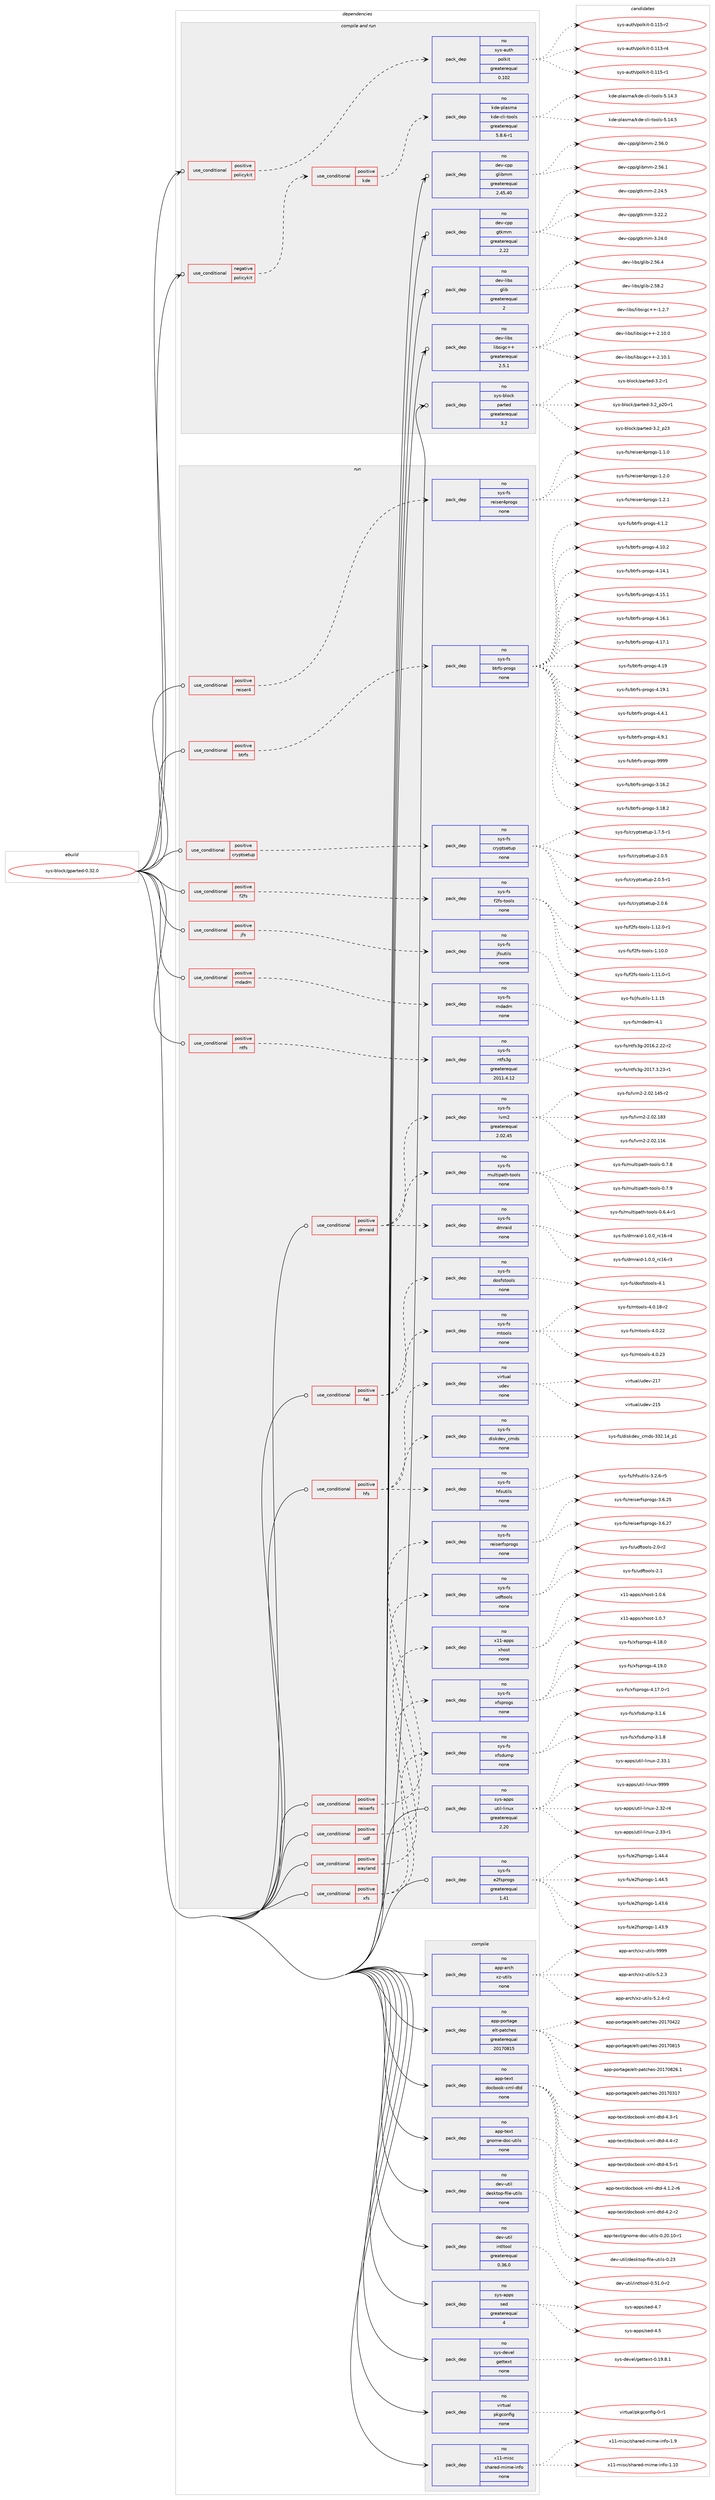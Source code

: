digraph prolog {

# *************
# Graph options
# *************

newrank=true;
concentrate=true;
compound=true;
graph [rankdir=LR,fontname=Helvetica,fontsize=10,ranksep=1.5];#, ranksep=2.5, nodesep=0.2];
edge  [arrowhead=vee];
node  [fontname=Helvetica,fontsize=10];

# **********
# The ebuild
# **********

subgraph cluster_leftcol {
color=gray;
rank=same;
label=<<i>ebuild</i>>;
id [label="sys-block/gparted-0.32.0", color=red, width=4, href="../sys-block/gparted-0.32.0.svg"];
}

# ****************
# The dependencies
# ****************

subgraph cluster_midcol {
color=gray;
label=<<i>dependencies</i>>;
subgraph cluster_compile {
fillcolor="#eeeeee";
style=filled;
label=<<i>compile</i>>;
subgraph pack6266 {
dependency7815 [label=<<TABLE BORDER="0" CELLBORDER="1" CELLSPACING="0" CELLPADDING="4" WIDTH="220"><TR><TD ROWSPAN="6" CELLPADDING="30">pack_dep</TD></TR><TR><TD WIDTH="110">no</TD></TR><TR><TD>app-arch</TD></TR><TR><TD>xz-utils</TD></TR><TR><TD>none</TD></TR><TR><TD></TD></TR></TABLE>>, shape=none, color=blue];
}
id:e -> dependency7815:w [weight=20,style="solid",arrowhead="vee"];
subgraph pack6267 {
dependency7816 [label=<<TABLE BORDER="0" CELLBORDER="1" CELLSPACING="0" CELLPADDING="4" WIDTH="220"><TR><TD ROWSPAN="6" CELLPADDING="30">pack_dep</TD></TR><TR><TD WIDTH="110">no</TD></TR><TR><TD>app-portage</TD></TR><TR><TD>elt-patches</TD></TR><TR><TD>greaterequal</TD></TR><TR><TD>20170815</TD></TR></TABLE>>, shape=none, color=blue];
}
id:e -> dependency7816:w [weight=20,style="solid",arrowhead="vee"];
subgraph pack6268 {
dependency7817 [label=<<TABLE BORDER="0" CELLBORDER="1" CELLSPACING="0" CELLPADDING="4" WIDTH="220"><TR><TD ROWSPAN="6" CELLPADDING="30">pack_dep</TD></TR><TR><TD WIDTH="110">no</TD></TR><TR><TD>app-text</TD></TR><TR><TD>docbook-xml-dtd</TD></TR><TR><TD>none</TD></TR><TR><TD></TD></TR></TABLE>>, shape=none, color=blue];
}
id:e -> dependency7817:w [weight=20,style="solid",arrowhead="vee"];
subgraph pack6269 {
dependency7818 [label=<<TABLE BORDER="0" CELLBORDER="1" CELLSPACING="0" CELLPADDING="4" WIDTH="220"><TR><TD ROWSPAN="6" CELLPADDING="30">pack_dep</TD></TR><TR><TD WIDTH="110">no</TD></TR><TR><TD>app-text</TD></TR><TR><TD>gnome-doc-utils</TD></TR><TR><TD>none</TD></TR><TR><TD></TD></TR></TABLE>>, shape=none, color=blue];
}
id:e -> dependency7818:w [weight=20,style="solid",arrowhead="vee"];
subgraph pack6270 {
dependency7819 [label=<<TABLE BORDER="0" CELLBORDER="1" CELLSPACING="0" CELLPADDING="4" WIDTH="220"><TR><TD ROWSPAN="6" CELLPADDING="30">pack_dep</TD></TR><TR><TD WIDTH="110">no</TD></TR><TR><TD>dev-util</TD></TR><TR><TD>desktop-file-utils</TD></TR><TR><TD>none</TD></TR><TR><TD></TD></TR></TABLE>>, shape=none, color=blue];
}
id:e -> dependency7819:w [weight=20,style="solid",arrowhead="vee"];
subgraph pack6271 {
dependency7820 [label=<<TABLE BORDER="0" CELLBORDER="1" CELLSPACING="0" CELLPADDING="4" WIDTH="220"><TR><TD ROWSPAN="6" CELLPADDING="30">pack_dep</TD></TR><TR><TD WIDTH="110">no</TD></TR><TR><TD>dev-util</TD></TR><TR><TD>intltool</TD></TR><TR><TD>greaterequal</TD></TR><TR><TD>0.36.0</TD></TR></TABLE>>, shape=none, color=blue];
}
id:e -> dependency7820:w [weight=20,style="solid",arrowhead="vee"];
subgraph pack6272 {
dependency7821 [label=<<TABLE BORDER="0" CELLBORDER="1" CELLSPACING="0" CELLPADDING="4" WIDTH="220"><TR><TD ROWSPAN="6" CELLPADDING="30">pack_dep</TD></TR><TR><TD WIDTH="110">no</TD></TR><TR><TD>sys-apps</TD></TR><TR><TD>sed</TD></TR><TR><TD>greaterequal</TD></TR><TR><TD>4</TD></TR></TABLE>>, shape=none, color=blue];
}
id:e -> dependency7821:w [weight=20,style="solid",arrowhead="vee"];
subgraph pack6273 {
dependency7822 [label=<<TABLE BORDER="0" CELLBORDER="1" CELLSPACING="0" CELLPADDING="4" WIDTH="220"><TR><TD ROWSPAN="6" CELLPADDING="30">pack_dep</TD></TR><TR><TD WIDTH="110">no</TD></TR><TR><TD>sys-devel</TD></TR><TR><TD>gettext</TD></TR><TR><TD>none</TD></TR><TR><TD></TD></TR></TABLE>>, shape=none, color=blue];
}
id:e -> dependency7822:w [weight=20,style="solid",arrowhead="vee"];
subgraph pack6274 {
dependency7823 [label=<<TABLE BORDER="0" CELLBORDER="1" CELLSPACING="0" CELLPADDING="4" WIDTH="220"><TR><TD ROWSPAN="6" CELLPADDING="30">pack_dep</TD></TR><TR><TD WIDTH="110">no</TD></TR><TR><TD>virtual</TD></TR><TR><TD>pkgconfig</TD></TR><TR><TD>none</TD></TR><TR><TD></TD></TR></TABLE>>, shape=none, color=blue];
}
id:e -> dependency7823:w [weight=20,style="solid",arrowhead="vee"];
subgraph pack6275 {
dependency7824 [label=<<TABLE BORDER="0" CELLBORDER="1" CELLSPACING="0" CELLPADDING="4" WIDTH="220"><TR><TD ROWSPAN="6" CELLPADDING="30">pack_dep</TD></TR><TR><TD WIDTH="110">no</TD></TR><TR><TD>x11-misc</TD></TR><TR><TD>shared-mime-info</TD></TR><TR><TD>none</TD></TR><TR><TD></TD></TR></TABLE>>, shape=none, color=blue];
}
id:e -> dependency7824:w [weight=20,style="solid",arrowhead="vee"];
}
subgraph cluster_compileandrun {
fillcolor="#eeeeee";
style=filled;
label=<<i>compile and run</i>>;
subgraph cond1378 {
dependency7825 [label=<<TABLE BORDER="0" CELLBORDER="1" CELLSPACING="0" CELLPADDING="4"><TR><TD ROWSPAN="3" CELLPADDING="10">use_conditional</TD></TR><TR><TD>negative</TD></TR><TR><TD>policykit</TD></TR></TABLE>>, shape=none, color=red];
subgraph cond1379 {
dependency7826 [label=<<TABLE BORDER="0" CELLBORDER="1" CELLSPACING="0" CELLPADDING="4"><TR><TD ROWSPAN="3" CELLPADDING="10">use_conditional</TD></TR><TR><TD>positive</TD></TR><TR><TD>kde</TD></TR></TABLE>>, shape=none, color=red];
subgraph pack6276 {
dependency7827 [label=<<TABLE BORDER="0" CELLBORDER="1" CELLSPACING="0" CELLPADDING="4" WIDTH="220"><TR><TD ROWSPAN="6" CELLPADDING="30">pack_dep</TD></TR><TR><TD WIDTH="110">no</TD></TR><TR><TD>kde-plasma</TD></TR><TR><TD>kde-cli-tools</TD></TR><TR><TD>greaterequal</TD></TR><TR><TD>5.8.6-r1</TD></TR></TABLE>>, shape=none, color=blue];
}
dependency7826:e -> dependency7827:w [weight=20,style="dashed",arrowhead="vee"];
}
dependency7825:e -> dependency7826:w [weight=20,style="dashed",arrowhead="vee"];
}
id:e -> dependency7825:w [weight=20,style="solid",arrowhead="odotvee"];
subgraph cond1380 {
dependency7828 [label=<<TABLE BORDER="0" CELLBORDER="1" CELLSPACING="0" CELLPADDING="4"><TR><TD ROWSPAN="3" CELLPADDING="10">use_conditional</TD></TR><TR><TD>positive</TD></TR><TR><TD>policykit</TD></TR></TABLE>>, shape=none, color=red];
subgraph pack6277 {
dependency7829 [label=<<TABLE BORDER="0" CELLBORDER="1" CELLSPACING="0" CELLPADDING="4" WIDTH="220"><TR><TD ROWSPAN="6" CELLPADDING="30">pack_dep</TD></TR><TR><TD WIDTH="110">no</TD></TR><TR><TD>sys-auth</TD></TR><TR><TD>polkit</TD></TR><TR><TD>greaterequal</TD></TR><TR><TD>0.102</TD></TR></TABLE>>, shape=none, color=blue];
}
dependency7828:e -> dependency7829:w [weight=20,style="dashed",arrowhead="vee"];
}
id:e -> dependency7828:w [weight=20,style="solid",arrowhead="odotvee"];
subgraph pack6278 {
dependency7830 [label=<<TABLE BORDER="0" CELLBORDER="1" CELLSPACING="0" CELLPADDING="4" WIDTH="220"><TR><TD ROWSPAN="6" CELLPADDING="30">pack_dep</TD></TR><TR><TD WIDTH="110">no</TD></TR><TR><TD>dev-cpp</TD></TR><TR><TD>glibmm</TD></TR><TR><TD>greaterequal</TD></TR><TR><TD>2.45.40</TD></TR></TABLE>>, shape=none, color=blue];
}
id:e -> dependency7830:w [weight=20,style="solid",arrowhead="odotvee"];
subgraph pack6279 {
dependency7831 [label=<<TABLE BORDER="0" CELLBORDER="1" CELLSPACING="0" CELLPADDING="4" WIDTH="220"><TR><TD ROWSPAN="6" CELLPADDING="30">pack_dep</TD></TR><TR><TD WIDTH="110">no</TD></TR><TR><TD>dev-cpp</TD></TR><TR><TD>gtkmm</TD></TR><TR><TD>greaterequal</TD></TR><TR><TD>2.22</TD></TR></TABLE>>, shape=none, color=blue];
}
id:e -> dependency7831:w [weight=20,style="solid",arrowhead="odotvee"];
subgraph pack6280 {
dependency7832 [label=<<TABLE BORDER="0" CELLBORDER="1" CELLSPACING="0" CELLPADDING="4" WIDTH="220"><TR><TD ROWSPAN="6" CELLPADDING="30">pack_dep</TD></TR><TR><TD WIDTH="110">no</TD></TR><TR><TD>dev-libs</TD></TR><TR><TD>glib</TD></TR><TR><TD>greaterequal</TD></TR><TR><TD>2</TD></TR></TABLE>>, shape=none, color=blue];
}
id:e -> dependency7832:w [weight=20,style="solid",arrowhead="odotvee"];
subgraph pack6281 {
dependency7833 [label=<<TABLE BORDER="0" CELLBORDER="1" CELLSPACING="0" CELLPADDING="4" WIDTH="220"><TR><TD ROWSPAN="6" CELLPADDING="30">pack_dep</TD></TR><TR><TD WIDTH="110">no</TD></TR><TR><TD>dev-libs</TD></TR><TR><TD>libsigc++</TD></TR><TR><TD>greaterequal</TD></TR><TR><TD>2.5.1</TD></TR></TABLE>>, shape=none, color=blue];
}
id:e -> dependency7833:w [weight=20,style="solid",arrowhead="odotvee"];
subgraph pack6282 {
dependency7834 [label=<<TABLE BORDER="0" CELLBORDER="1" CELLSPACING="0" CELLPADDING="4" WIDTH="220"><TR><TD ROWSPAN="6" CELLPADDING="30">pack_dep</TD></TR><TR><TD WIDTH="110">no</TD></TR><TR><TD>sys-block</TD></TR><TR><TD>parted</TD></TR><TR><TD>greaterequal</TD></TR><TR><TD>3.2</TD></TR></TABLE>>, shape=none, color=blue];
}
id:e -> dependency7834:w [weight=20,style="solid",arrowhead="odotvee"];
}
subgraph cluster_run {
fillcolor="#eeeeee";
style=filled;
label=<<i>run</i>>;
subgraph cond1381 {
dependency7835 [label=<<TABLE BORDER="0" CELLBORDER="1" CELLSPACING="0" CELLPADDING="4"><TR><TD ROWSPAN="3" CELLPADDING="10">use_conditional</TD></TR><TR><TD>positive</TD></TR><TR><TD>btrfs</TD></TR></TABLE>>, shape=none, color=red];
subgraph pack6283 {
dependency7836 [label=<<TABLE BORDER="0" CELLBORDER="1" CELLSPACING="0" CELLPADDING="4" WIDTH="220"><TR><TD ROWSPAN="6" CELLPADDING="30">pack_dep</TD></TR><TR><TD WIDTH="110">no</TD></TR><TR><TD>sys-fs</TD></TR><TR><TD>btrfs-progs</TD></TR><TR><TD>none</TD></TR><TR><TD></TD></TR></TABLE>>, shape=none, color=blue];
}
dependency7835:e -> dependency7836:w [weight=20,style="dashed",arrowhead="vee"];
}
id:e -> dependency7835:w [weight=20,style="solid",arrowhead="odot"];
subgraph cond1382 {
dependency7837 [label=<<TABLE BORDER="0" CELLBORDER="1" CELLSPACING="0" CELLPADDING="4"><TR><TD ROWSPAN="3" CELLPADDING="10">use_conditional</TD></TR><TR><TD>positive</TD></TR><TR><TD>cryptsetup</TD></TR></TABLE>>, shape=none, color=red];
subgraph pack6284 {
dependency7838 [label=<<TABLE BORDER="0" CELLBORDER="1" CELLSPACING="0" CELLPADDING="4" WIDTH="220"><TR><TD ROWSPAN="6" CELLPADDING="30">pack_dep</TD></TR><TR><TD WIDTH="110">no</TD></TR><TR><TD>sys-fs</TD></TR><TR><TD>cryptsetup</TD></TR><TR><TD>none</TD></TR><TR><TD></TD></TR></TABLE>>, shape=none, color=blue];
}
dependency7837:e -> dependency7838:w [weight=20,style="dashed",arrowhead="vee"];
}
id:e -> dependency7837:w [weight=20,style="solid",arrowhead="odot"];
subgraph cond1383 {
dependency7839 [label=<<TABLE BORDER="0" CELLBORDER="1" CELLSPACING="0" CELLPADDING="4"><TR><TD ROWSPAN="3" CELLPADDING="10">use_conditional</TD></TR><TR><TD>positive</TD></TR><TR><TD>dmraid</TD></TR></TABLE>>, shape=none, color=red];
subgraph pack6285 {
dependency7840 [label=<<TABLE BORDER="0" CELLBORDER="1" CELLSPACING="0" CELLPADDING="4" WIDTH="220"><TR><TD ROWSPAN="6" CELLPADDING="30">pack_dep</TD></TR><TR><TD WIDTH="110">no</TD></TR><TR><TD>sys-fs</TD></TR><TR><TD>lvm2</TD></TR><TR><TD>greaterequal</TD></TR><TR><TD>2.02.45</TD></TR></TABLE>>, shape=none, color=blue];
}
dependency7839:e -> dependency7840:w [weight=20,style="dashed",arrowhead="vee"];
subgraph pack6286 {
dependency7841 [label=<<TABLE BORDER="0" CELLBORDER="1" CELLSPACING="0" CELLPADDING="4" WIDTH="220"><TR><TD ROWSPAN="6" CELLPADDING="30">pack_dep</TD></TR><TR><TD WIDTH="110">no</TD></TR><TR><TD>sys-fs</TD></TR><TR><TD>dmraid</TD></TR><TR><TD>none</TD></TR><TR><TD></TD></TR></TABLE>>, shape=none, color=blue];
}
dependency7839:e -> dependency7841:w [weight=20,style="dashed",arrowhead="vee"];
subgraph pack6287 {
dependency7842 [label=<<TABLE BORDER="0" CELLBORDER="1" CELLSPACING="0" CELLPADDING="4" WIDTH="220"><TR><TD ROWSPAN="6" CELLPADDING="30">pack_dep</TD></TR><TR><TD WIDTH="110">no</TD></TR><TR><TD>sys-fs</TD></TR><TR><TD>multipath-tools</TD></TR><TR><TD>none</TD></TR><TR><TD></TD></TR></TABLE>>, shape=none, color=blue];
}
dependency7839:e -> dependency7842:w [weight=20,style="dashed",arrowhead="vee"];
}
id:e -> dependency7839:w [weight=20,style="solid",arrowhead="odot"];
subgraph cond1384 {
dependency7843 [label=<<TABLE BORDER="0" CELLBORDER="1" CELLSPACING="0" CELLPADDING="4"><TR><TD ROWSPAN="3" CELLPADDING="10">use_conditional</TD></TR><TR><TD>positive</TD></TR><TR><TD>f2fs</TD></TR></TABLE>>, shape=none, color=red];
subgraph pack6288 {
dependency7844 [label=<<TABLE BORDER="0" CELLBORDER="1" CELLSPACING="0" CELLPADDING="4" WIDTH="220"><TR><TD ROWSPAN="6" CELLPADDING="30">pack_dep</TD></TR><TR><TD WIDTH="110">no</TD></TR><TR><TD>sys-fs</TD></TR><TR><TD>f2fs-tools</TD></TR><TR><TD>none</TD></TR><TR><TD></TD></TR></TABLE>>, shape=none, color=blue];
}
dependency7843:e -> dependency7844:w [weight=20,style="dashed",arrowhead="vee"];
}
id:e -> dependency7843:w [weight=20,style="solid",arrowhead="odot"];
subgraph cond1385 {
dependency7845 [label=<<TABLE BORDER="0" CELLBORDER="1" CELLSPACING="0" CELLPADDING="4"><TR><TD ROWSPAN="3" CELLPADDING="10">use_conditional</TD></TR><TR><TD>positive</TD></TR><TR><TD>fat</TD></TR></TABLE>>, shape=none, color=red];
subgraph pack6289 {
dependency7846 [label=<<TABLE BORDER="0" CELLBORDER="1" CELLSPACING="0" CELLPADDING="4" WIDTH="220"><TR><TD ROWSPAN="6" CELLPADDING="30">pack_dep</TD></TR><TR><TD WIDTH="110">no</TD></TR><TR><TD>sys-fs</TD></TR><TR><TD>dosfstools</TD></TR><TR><TD>none</TD></TR><TR><TD></TD></TR></TABLE>>, shape=none, color=blue];
}
dependency7845:e -> dependency7846:w [weight=20,style="dashed",arrowhead="vee"];
subgraph pack6290 {
dependency7847 [label=<<TABLE BORDER="0" CELLBORDER="1" CELLSPACING="0" CELLPADDING="4" WIDTH="220"><TR><TD ROWSPAN="6" CELLPADDING="30">pack_dep</TD></TR><TR><TD WIDTH="110">no</TD></TR><TR><TD>sys-fs</TD></TR><TR><TD>mtools</TD></TR><TR><TD>none</TD></TR><TR><TD></TD></TR></TABLE>>, shape=none, color=blue];
}
dependency7845:e -> dependency7847:w [weight=20,style="dashed",arrowhead="vee"];
}
id:e -> dependency7845:w [weight=20,style="solid",arrowhead="odot"];
subgraph cond1386 {
dependency7848 [label=<<TABLE BORDER="0" CELLBORDER="1" CELLSPACING="0" CELLPADDING="4"><TR><TD ROWSPAN="3" CELLPADDING="10">use_conditional</TD></TR><TR><TD>positive</TD></TR><TR><TD>hfs</TD></TR></TABLE>>, shape=none, color=red];
subgraph pack6291 {
dependency7849 [label=<<TABLE BORDER="0" CELLBORDER="1" CELLSPACING="0" CELLPADDING="4" WIDTH="220"><TR><TD ROWSPAN="6" CELLPADDING="30">pack_dep</TD></TR><TR><TD WIDTH="110">no</TD></TR><TR><TD>sys-fs</TD></TR><TR><TD>diskdev_cmds</TD></TR><TR><TD>none</TD></TR><TR><TD></TD></TR></TABLE>>, shape=none, color=blue];
}
dependency7848:e -> dependency7849:w [weight=20,style="dashed",arrowhead="vee"];
subgraph pack6292 {
dependency7850 [label=<<TABLE BORDER="0" CELLBORDER="1" CELLSPACING="0" CELLPADDING="4" WIDTH="220"><TR><TD ROWSPAN="6" CELLPADDING="30">pack_dep</TD></TR><TR><TD WIDTH="110">no</TD></TR><TR><TD>virtual</TD></TR><TR><TD>udev</TD></TR><TR><TD>none</TD></TR><TR><TD></TD></TR></TABLE>>, shape=none, color=blue];
}
dependency7848:e -> dependency7850:w [weight=20,style="dashed",arrowhead="vee"];
subgraph pack6293 {
dependency7851 [label=<<TABLE BORDER="0" CELLBORDER="1" CELLSPACING="0" CELLPADDING="4" WIDTH="220"><TR><TD ROWSPAN="6" CELLPADDING="30">pack_dep</TD></TR><TR><TD WIDTH="110">no</TD></TR><TR><TD>sys-fs</TD></TR><TR><TD>hfsutils</TD></TR><TR><TD>none</TD></TR><TR><TD></TD></TR></TABLE>>, shape=none, color=blue];
}
dependency7848:e -> dependency7851:w [weight=20,style="dashed",arrowhead="vee"];
}
id:e -> dependency7848:w [weight=20,style="solid",arrowhead="odot"];
subgraph cond1387 {
dependency7852 [label=<<TABLE BORDER="0" CELLBORDER="1" CELLSPACING="0" CELLPADDING="4"><TR><TD ROWSPAN="3" CELLPADDING="10">use_conditional</TD></TR><TR><TD>positive</TD></TR><TR><TD>jfs</TD></TR></TABLE>>, shape=none, color=red];
subgraph pack6294 {
dependency7853 [label=<<TABLE BORDER="0" CELLBORDER="1" CELLSPACING="0" CELLPADDING="4" WIDTH="220"><TR><TD ROWSPAN="6" CELLPADDING="30">pack_dep</TD></TR><TR><TD WIDTH="110">no</TD></TR><TR><TD>sys-fs</TD></TR><TR><TD>jfsutils</TD></TR><TR><TD>none</TD></TR><TR><TD></TD></TR></TABLE>>, shape=none, color=blue];
}
dependency7852:e -> dependency7853:w [weight=20,style="dashed",arrowhead="vee"];
}
id:e -> dependency7852:w [weight=20,style="solid",arrowhead="odot"];
subgraph cond1388 {
dependency7854 [label=<<TABLE BORDER="0" CELLBORDER="1" CELLSPACING="0" CELLPADDING="4"><TR><TD ROWSPAN="3" CELLPADDING="10">use_conditional</TD></TR><TR><TD>positive</TD></TR><TR><TD>mdadm</TD></TR></TABLE>>, shape=none, color=red];
subgraph pack6295 {
dependency7855 [label=<<TABLE BORDER="0" CELLBORDER="1" CELLSPACING="0" CELLPADDING="4" WIDTH="220"><TR><TD ROWSPAN="6" CELLPADDING="30">pack_dep</TD></TR><TR><TD WIDTH="110">no</TD></TR><TR><TD>sys-fs</TD></TR><TR><TD>mdadm</TD></TR><TR><TD>none</TD></TR><TR><TD></TD></TR></TABLE>>, shape=none, color=blue];
}
dependency7854:e -> dependency7855:w [weight=20,style="dashed",arrowhead="vee"];
}
id:e -> dependency7854:w [weight=20,style="solid",arrowhead="odot"];
subgraph cond1389 {
dependency7856 [label=<<TABLE BORDER="0" CELLBORDER="1" CELLSPACING="0" CELLPADDING="4"><TR><TD ROWSPAN="3" CELLPADDING="10">use_conditional</TD></TR><TR><TD>positive</TD></TR><TR><TD>ntfs</TD></TR></TABLE>>, shape=none, color=red];
subgraph pack6296 {
dependency7857 [label=<<TABLE BORDER="0" CELLBORDER="1" CELLSPACING="0" CELLPADDING="4" WIDTH="220"><TR><TD ROWSPAN="6" CELLPADDING="30">pack_dep</TD></TR><TR><TD WIDTH="110">no</TD></TR><TR><TD>sys-fs</TD></TR><TR><TD>ntfs3g</TD></TR><TR><TD>greaterequal</TD></TR><TR><TD>2011.4.12</TD></TR></TABLE>>, shape=none, color=blue];
}
dependency7856:e -> dependency7857:w [weight=20,style="dashed",arrowhead="vee"];
}
id:e -> dependency7856:w [weight=20,style="solid",arrowhead="odot"];
subgraph cond1390 {
dependency7858 [label=<<TABLE BORDER="0" CELLBORDER="1" CELLSPACING="0" CELLPADDING="4"><TR><TD ROWSPAN="3" CELLPADDING="10">use_conditional</TD></TR><TR><TD>positive</TD></TR><TR><TD>reiser4</TD></TR></TABLE>>, shape=none, color=red];
subgraph pack6297 {
dependency7859 [label=<<TABLE BORDER="0" CELLBORDER="1" CELLSPACING="0" CELLPADDING="4" WIDTH="220"><TR><TD ROWSPAN="6" CELLPADDING="30">pack_dep</TD></TR><TR><TD WIDTH="110">no</TD></TR><TR><TD>sys-fs</TD></TR><TR><TD>reiser4progs</TD></TR><TR><TD>none</TD></TR><TR><TD></TD></TR></TABLE>>, shape=none, color=blue];
}
dependency7858:e -> dependency7859:w [weight=20,style="dashed",arrowhead="vee"];
}
id:e -> dependency7858:w [weight=20,style="solid",arrowhead="odot"];
subgraph cond1391 {
dependency7860 [label=<<TABLE BORDER="0" CELLBORDER="1" CELLSPACING="0" CELLPADDING="4"><TR><TD ROWSPAN="3" CELLPADDING="10">use_conditional</TD></TR><TR><TD>positive</TD></TR><TR><TD>reiserfs</TD></TR></TABLE>>, shape=none, color=red];
subgraph pack6298 {
dependency7861 [label=<<TABLE BORDER="0" CELLBORDER="1" CELLSPACING="0" CELLPADDING="4" WIDTH="220"><TR><TD ROWSPAN="6" CELLPADDING="30">pack_dep</TD></TR><TR><TD WIDTH="110">no</TD></TR><TR><TD>sys-fs</TD></TR><TR><TD>reiserfsprogs</TD></TR><TR><TD>none</TD></TR><TR><TD></TD></TR></TABLE>>, shape=none, color=blue];
}
dependency7860:e -> dependency7861:w [weight=20,style="dashed",arrowhead="vee"];
}
id:e -> dependency7860:w [weight=20,style="solid",arrowhead="odot"];
subgraph cond1392 {
dependency7862 [label=<<TABLE BORDER="0" CELLBORDER="1" CELLSPACING="0" CELLPADDING="4"><TR><TD ROWSPAN="3" CELLPADDING="10">use_conditional</TD></TR><TR><TD>positive</TD></TR><TR><TD>udf</TD></TR></TABLE>>, shape=none, color=red];
subgraph pack6299 {
dependency7863 [label=<<TABLE BORDER="0" CELLBORDER="1" CELLSPACING="0" CELLPADDING="4" WIDTH="220"><TR><TD ROWSPAN="6" CELLPADDING="30">pack_dep</TD></TR><TR><TD WIDTH="110">no</TD></TR><TR><TD>sys-fs</TD></TR><TR><TD>udftools</TD></TR><TR><TD>none</TD></TR><TR><TD></TD></TR></TABLE>>, shape=none, color=blue];
}
dependency7862:e -> dependency7863:w [weight=20,style="dashed",arrowhead="vee"];
}
id:e -> dependency7862:w [weight=20,style="solid",arrowhead="odot"];
subgraph cond1393 {
dependency7864 [label=<<TABLE BORDER="0" CELLBORDER="1" CELLSPACING="0" CELLPADDING="4"><TR><TD ROWSPAN="3" CELLPADDING="10">use_conditional</TD></TR><TR><TD>positive</TD></TR><TR><TD>wayland</TD></TR></TABLE>>, shape=none, color=red];
subgraph pack6300 {
dependency7865 [label=<<TABLE BORDER="0" CELLBORDER="1" CELLSPACING="0" CELLPADDING="4" WIDTH="220"><TR><TD ROWSPAN="6" CELLPADDING="30">pack_dep</TD></TR><TR><TD WIDTH="110">no</TD></TR><TR><TD>x11-apps</TD></TR><TR><TD>xhost</TD></TR><TR><TD>none</TD></TR><TR><TD></TD></TR></TABLE>>, shape=none, color=blue];
}
dependency7864:e -> dependency7865:w [weight=20,style="dashed",arrowhead="vee"];
}
id:e -> dependency7864:w [weight=20,style="solid",arrowhead="odot"];
subgraph cond1394 {
dependency7866 [label=<<TABLE BORDER="0" CELLBORDER="1" CELLSPACING="0" CELLPADDING="4"><TR><TD ROWSPAN="3" CELLPADDING="10">use_conditional</TD></TR><TR><TD>positive</TD></TR><TR><TD>xfs</TD></TR></TABLE>>, shape=none, color=red];
subgraph pack6301 {
dependency7867 [label=<<TABLE BORDER="0" CELLBORDER="1" CELLSPACING="0" CELLPADDING="4" WIDTH="220"><TR><TD ROWSPAN="6" CELLPADDING="30">pack_dep</TD></TR><TR><TD WIDTH="110">no</TD></TR><TR><TD>sys-fs</TD></TR><TR><TD>xfsprogs</TD></TR><TR><TD>none</TD></TR><TR><TD></TD></TR></TABLE>>, shape=none, color=blue];
}
dependency7866:e -> dependency7867:w [weight=20,style="dashed",arrowhead="vee"];
subgraph pack6302 {
dependency7868 [label=<<TABLE BORDER="0" CELLBORDER="1" CELLSPACING="0" CELLPADDING="4" WIDTH="220"><TR><TD ROWSPAN="6" CELLPADDING="30">pack_dep</TD></TR><TR><TD WIDTH="110">no</TD></TR><TR><TD>sys-fs</TD></TR><TR><TD>xfsdump</TD></TR><TR><TD>none</TD></TR><TR><TD></TD></TR></TABLE>>, shape=none, color=blue];
}
dependency7866:e -> dependency7868:w [weight=20,style="dashed",arrowhead="vee"];
}
id:e -> dependency7866:w [weight=20,style="solid",arrowhead="odot"];
subgraph pack6303 {
dependency7869 [label=<<TABLE BORDER="0" CELLBORDER="1" CELLSPACING="0" CELLPADDING="4" WIDTH="220"><TR><TD ROWSPAN="6" CELLPADDING="30">pack_dep</TD></TR><TR><TD WIDTH="110">no</TD></TR><TR><TD>sys-apps</TD></TR><TR><TD>util-linux</TD></TR><TR><TD>greaterequal</TD></TR><TR><TD>2.20</TD></TR></TABLE>>, shape=none, color=blue];
}
id:e -> dependency7869:w [weight=20,style="solid",arrowhead="odot"];
subgraph pack6304 {
dependency7870 [label=<<TABLE BORDER="0" CELLBORDER="1" CELLSPACING="0" CELLPADDING="4" WIDTH="220"><TR><TD ROWSPAN="6" CELLPADDING="30">pack_dep</TD></TR><TR><TD WIDTH="110">no</TD></TR><TR><TD>sys-fs</TD></TR><TR><TD>e2fsprogs</TD></TR><TR><TD>greaterequal</TD></TR><TR><TD>1.41</TD></TR></TABLE>>, shape=none, color=blue];
}
id:e -> dependency7870:w [weight=20,style="solid",arrowhead="odot"];
}
}

# **************
# The candidates
# **************

subgraph cluster_choices {
rank=same;
color=gray;
label=<<i>candidates</i>>;

subgraph choice6266 {
color=black;
nodesep=1;
choice971121124597114991044712012245117116105108115455346504651 [label="app-arch/xz-utils-5.2.3", color=red, width=4,href="../app-arch/xz-utils-5.2.3.svg"];
choice9711211245971149910447120122451171161051081154553465046524511450 [label="app-arch/xz-utils-5.2.4-r2", color=red, width=4,href="../app-arch/xz-utils-5.2.4-r2.svg"];
choice9711211245971149910447120122451171161051081154557575757 [label="app-arch/xz-utils-9999", color=red, width=4,href="../app-arch/xz-utils-9999.svg"];
dependency7815:e -> choice971121124597114991044712012245117116105108115455346504651:w [style=dotted,weight="100"];
dependency7815:e -> choice9711211245971149910447120122451171161051081154553465046524511450:w [style=dotted,weight="100"];
dependency7815:e -> choice9711211245971149910447120122451171161051081154557575757:w [style=dotted,weight="100"];
}
subgraph choice6267 {
color=black;
nodesep=1;
choice97112112451121111141169710310147101108116451129711699104101115455048495548514955 [label="app-portage/elt-patches-20170317", color=red, width=4,href="../app-portage/elt-patches-20170317.svg"];
choice97112112451121111141169710310147101108116451129711699104101115455048495548525050 [label="app-portage/elt-patches-20170422", color=red, width=4,href="../app-portage/elt-patches-20170422.svg"];
choice97112112451121111141169710310147101108116451129711699104101115455048495548564953 [label="app-portage/elt-patches-20170815", color=red, width=4,href="../app-portage/elt-patches-20170815.svg"];
choice971121124511211111411697103101471011081164511297116991041011154550484955485650544649 [label="app-portage/elt-patches-20170826.1", color=red, width=4,href="../app-portage/elt-patches-20170826.1.svg"];
dependency7816:e -> choice97112112451121111141169710310147101108116451129711699104101115455048495548514955:w [style=dotted,weight="100"];
dependency7816:e -> choice97112112451121111141169710310147101108116451129711699104101115455048495548525050:w [style=dotted,weight="100"];
dependency7816:e -> choice97112112451121111141169710310147101108116451129711699104101115455048495548564953:w [style=dotted,weight="100"];
dependency7816:e -> choice971121124511211111411697103101471011081164511297116991041011154550484955485650544649:w [style=dotted,weight="100"];
}
subgraph choice6268 {
color=black;
nodesep=1;
choice971121124511610112011647100111999811111110745120109108451001161004552464946504511454 [label="app-text/docbook-xml-dtd-4.1.2-r6", color=red, width=4,href="../app-text/docbook-xml-dtd-4.1.2-r6.svg"];
choice97112112451161011201164710011199981111111074512010910845100116100455246504511450 [label="app-text/docbook-xml-dtd-4.2-r2", color=red, width=4,href="../app-text/docbook-xml-dtd-4.2-r2.svg"];
choice97112112451161011201164710011199981111111074512010910845100116100455246514511449 [label="app-text/docbook-xml-dtd-4.3-r1", color=red, width=4,href="../app-text/docbook-xml-dtd-4.3-r1.svg"];
choice97112112451161011201164710011199981111111074512010910845100116100455246524511450 [label="app-text/docbook-xml-dtd-4.4-r2", color=red, width=4,href="../app-text/docbook-xml-dtd-4.4-r2.svg"];
choice97112112451161011201164710011199981111111074512010910845100116100455246534511449 [label="app-text/docbook-xml-dtd-4.5-r1", color=red, width=4,href="../app-text/docbook-xml-dtd-4.5-r1.svg"];
dependency7817:e -> choice971121124511610112011647100111999811111110745120109108451001161004552464946504511454:w [style=dotted,weight="100"];
dependency7817:e -> choice97112112451161011201164710011199981111111074512010910845100116100455246504511450:w [style=dotted,weight="100"];
dependency7817:e -> choice97112112451161011201164710011199981111111074512010910845100116100455246514511449:w [style=dotted,weight="100"];
dependency7817:e -> choice97112112451161011201164710011199981111111074512010910845100116100455246524511450:w [style=dotted,weight="100"];
dependency7817:e -> choice97112112451161011201164710011199981111111074512010910845100116100455246534511449:w [style=dotted,weight="100"];
}
subgraph choice6269 {
color=black;
nodesep=1;
choice97112112451161011201164710311011110910145100111994511711610510811545484650484649484511449 [label="app-text/gnome-doc-utils-0.20.10-r1", color=red, width=4,href="../app-text/gnome-doc-utils-0.20.10-r1.svg"];
dependency7818:e -> choice97112112451161011201164710311011110910145100111994511711610510811545484650484649484511449:w [style=dotted,weight="100"];
}
subgraph choice6270 {
color=black;
nodesep=1;
choice100101118451171161051084710010111510711611111245102105108101451171161051081154548465051 [label="dev-util/desktop-file-utils-0.23", color=red, width=4,href="../dev-util/desktop-file-utils-0.23.svg"];
dependency7819:e -> choice100101118451171161051084710010111510711611111245102105108101451171161051081154548465051:w [style=dotted,weight="100"];
}
subgraph choice6271 {
color=black;
nodesep=1;
choice1001011184511711610510847105110116108116111111108454846534946484511450 [label="dev-util/intltool-0.51.0-r2", color=red, width=4,href="../dev-util/intltool-0.51.0-r2.svg"];
dependency7820:e -> choice1001011184511711610510847105110116108116111111108454846534946484511450:w [style=dotted,weight="100"];
}
subgraph choice6272 {
color=black;
nodesep=1;
choice11512111545971121121154711510110045524653 [label="sys-apps/sed-4.5", color=red, width=4,href="../sys-apps/sed-4.5.svg"];
choice11512111545971121121154711510110045524655 [label="sys-apps/sed-4.7", color=red, width=4,href="../sys-apps/sed-4.7.svg"];
dependency7821:e -> choice11512111545971121121154711510110045524653:w [style=dotted,weight="100"];
dependency7821:e -> choice11512111545971121121154711510110045524655:w [style=dotted,weight="100"];
}
subgraph choice6273 {
color=black;
nodesep=1;
choice1151211154510010111810110847103101116116101120116454846495746564649 [label="sys-devel/gettext-0.19.8.1", color=red, width=4,href="../sys-devel/gettext-0.19.8.1.svg"];
dependency7822:e -> choice1151211154510010111810110847103101116116101120116454846495746564649:w [style=dotted,weight="100"];
}
subgraph choice6274 {
color=black;
nodesep=1;
choice11810511411611797108471121071039911111010210510345484511449 [label="virtual/pkgconfig-0-r1", color=red, width=4,href="../virtual/pkgconfig-0-r1.svg"];
dependency7823:e -> choice11810511411611797108471121071039911111010210510345484511449:w [style=dotted,weight="100"];
}
subgraph choice6275 {
color=black;
nodesep=1;
choice12049494510910511599471151049711410110045109105109101451051101021114549464948 [label="x11-misc/shared-mime-info-1.10", color=red, width=4,href="../x11-misc/shared-mime-info-1.10.svg"];
choice120494945109105115994711510497114101100451091051091014510511010211145494657 [label="x11-misc/shared-mime-info-1.9", color=red, width=4,href="../x11-misc/shared-mime-info-1.9.svg"];
dependency7824:e -> choice12049494510910511599471151049711410110045109105109101451051101021114549464948:w [style=dotted,weight="100"];
dependency7824:e -> choice120494945109105115994711510497114101100451091051091014510511010211145494657:w [style=dotted,weight="100"];
}
subgraph choice6276 {
color=black;
nodesep=1;
choice1071001014511210897115109974710710010145991081054511611111110811545534649524651 [label="kde-plasma/kde-cli-tools-5.14.3", color=red, width=4,href="../kde-plasma/kde-cli-tools-5.14.3.svg"];
choice1071001014511210897115109974710710010145991081054511611111110811545534649524653 [label="kde-plasma/kde-cli-tools-5.14.5", color=red, width=4,href="../kde-plasma/kde-cli-tools-5.14.5.svg"];
dependency7827:e -> choice1071001014511210897115109974710710010145991081054511611111110811545534649524651:w [style=dotted,weight="100"];
dependency7827:e -> choice1071001014511210897115109974710710010145991081054511611111110811545534649524653:w [style=dotted,weight="100"];
}
subgraph choice6277 {
color=black;
nodesep=1;
choice1151211154597117116104471121111081071051164548464949514511452 [label="sys-auth/polkit-0.113-r4", color=red, width=4,href="../sys-auth/polkit-0.113-r4.svg"];
choice1151211154597117116104471121111081071051164548464949534511449 [label="sys-auth/polkit-0.115-r1", color=red, width=4,href="../sys-auth/polkit-0.115-r1.svg"];
choice1151211154597117116104471121111081071051164548464949534511450 [label="sys-auth/polkit-0.115-r2", color=red, width=4,href="../sys-auth/polkit-0.115-r2.svg"];
dependency7829:e -> choice1151211154597117116104471121111081071051164548464949514511452:w [style=dotted,weight="100"];
dependency7829:e -> choice1151211154597117116104471121111081071051164548464949534511449:w [style=dotted,weight="100"];
dependency7829:e -> choice1151211154597117116104471121111081071051164548464949534511450:w [style=dotted,weight="100"];
}
subgraph choice6278 {
color=black;
nodesep=1;
choice1001011184599112112471031081059810910945504653544648 [label="dev-cpp/glibmm-2.56.0", color=red, width=4,href="../dev-cpp/glibmm-2.56.0.svg"];
choice1001011184599112112471031081059810910945504653544649 [label="dev-cpp/glibmm-2.56.1", color=red, width=4,href="../dev-cpp/glibmm-2.56.1.svg"];
dependency7830:e -> choice1001011184599112112471031081059810910945504653544648:w [style=dotted,weight="100"];
dependency7830:e -> choice1001011184599112112471031081059810910945504653544649:w [style=dotted,weight="100"];
}
subgraph choice6279 {
color=black;
nodesep=1;
choice10010111845991121124710311610710910945504650524653 [label="dev-cpp/gtkmm-2.24.5", color=red, width=4,href="../dev-cpp/gtkmm-2.24.5.svg"];
choice10010111845991121124710311610710910945514650504650 [label="dev-cpp/gtkmm-3.22.2", color=red, width=4,href="../dev-cpp/gtkmm-3.22.2.svg"];
choice10010111845991121124710311610710910945514650524648 [label="dev-cpp/gtkmm-3.24.0", color=red, width=4,href="../dev-cpp/gtkmm-3.24.0.svg"];
dependency7831:e -> choice10010111845991121124710311610710910945504650524653:w [style=dotted,weight="100"];
dependency7831:e -> choice10010111845991121124710311610710910945514650504650:w [style=dotted,weight="100"];
dependency7831:e -> choice10010111845991121124710311610710910945514650524648:w [style=dotted,weight="100"];
}
subgraph choice6280 {
color=black;
nodesep=1;
choice1001011184510810598115471031081059845504653544652 [label="dev-libs/glib-2.56.4", color=red, width=4,href="../dev-libs/glib-2.56.4.svg"];
choice1001011184510810598115471031081059845504653564650 [label="dev-libs/glib-2.58.2", color=red, width=4,href="../dev-libs/glib-2.58.2.svg"];
dependency7832:e -> choice1001011184510810598115471031081059845504653544652:w [style=dotted,weight="100"];
dependency7832:e -> choice1001011184510810598115471031081059845504653564650:w [style=dotted,weight="100"];
}
subgraph choice6281 {
color=black;
nodesep=1;
choice10010111845108105981154710810598115105103994343454946504655 [label="dev-libs/libsigc++-1.2.7", color=red, width=4,href="../dev-libs/libsigc++-1.2.7.svg"];
choice1001011184510810598115471081059811510510399434345504649484648 [label="dev-libs/libsigc++-2.10.0", color=red, width=4,href="../dev-libs/libsigc++-2.10.0.svg"];
choice1001011184510810598115471081059811510510399434345504649484649 [label="dev-libs/libsigc++-2.10.1", color=red, width=4,href="../dev-libs/libsigc++-2.10.1.svg"];
dependency7833:e -> choice10010111845108105981154710810598115105103994343454946504655:w [style=dotted,weight="100"];
dependency7833:e -> choice1001011184510810598115471081059811510510399434345504649484648:w [style=dotted,weight="100"];
dependency7833:e -> choice1001011184510810598115471081059811510510399434345504649484649:w [style=dotted,weight="100"];
}
subgraph choice6282 {
color=black;
nodesep=1;
choice1151211154598108111991074711297114116101100455146504511449 [label="sys-block/parted-3.2-r1", color=red, width=4,href="../sys-block/parted-3.2-r1.svg"];
choice1151211154598108111991074711297114116101100455146509511250484511449 [label="sys-block/parted-3.2_p20-r1", color=red, width=4,href="../sys-block/parted-3.2_p20-r1.svg"];
choice115121115459810811199107471129711411610110045514650951125051 [label="sys-block/parted-3.2_p23", color=red, width=4,href="../sys-block/parted-3.2_p23.svg"];
dependency7834:e -> choice1151211154598108111991074711297114116101100455146504511449:w [style=dotted,weight="100"];
dependency7834:e -> choice1151211154598108111991074711297114116101100455146509511250484511449:w [style=dotted,weight="100"];
dependency7834:e -> choice115121115459810811199107471129711411610110045514650951125051:w [style=dotted,weight="100"];
}
subgraph choice6283 {
color=black;
nodesep=1;
choice1151211154510211547981161141021154511211411110311545514649544650 [label="sys-fs/btrfs-progs-3.16.2", color=red, width=4,href="../sys-fs/btrfs-progs-3.16.2.svg"];
choice1151211154510211547981161141021154511211411110311545514649564650 [label="sys-fs/btrfs-progs-3.18.2", color=red, width=4,href="../sys-fs/btrfs-progs-3.18.2.svg"];
choice11512111545102115479811611410211545112114111103115455246494650 [label="sys-fs/btrfs-progs-4.1.2", color=red, width=4,href="../sys-fs/btrfs-progs-4.1.2.svg"];
choice1151211154510211547981161141021154511211411110311545524649484650 [label="sys-fs/btrfs-progs-4.10.2", color=red, width=4,href="../sys-fs/btrfs-progs-4.10.2.svg"];
choice1151211154510211547981161141021154511211411110311545524649524649 [label="sys-fs/btrfs-progs-4.14.1", color=red, width=4,href="../sys-fs/btrfs-progs-4.14.1.svg"];
choice1151211154510211547981161141021154511211411110311545524649534649 [label="sys-fs/btrfs-progs-4.15.1", color=red, width=4,href="../sys-fs/btrfs-progs-4.15.1.svg"];
choice1151211154510211547981161141021154511211411110311545524649544649 [label="sys-fs/btrfs-progs-4.16.1", color=red, width=4,href="../sys-fs/btrfs-progs-4.16.1.svg"];
choice1151211154510211547981161141021154511211411110311545524649554649 [label="sys-fs/btrfs-progs-4.17.1", color=red, width=4,href="../sys-fs/btrfs-progs-4.17.1.svg"];
choice115121115451021154798116114102115451121141111031154552464957 [label="sys-fs/btrfs-progs-4.19", color=red, width=4,href="../sys-fs/btrfs-progs-4.19.svg"];
choice1151211154510211547981161141021154511211411110311545524649574649 [label="sys-fs/btrfs-progs-4.19.1", color=red, width=4,href="../sys-fs/btrfs-progs-4.19.1.svg"];
choice11512111545102115479811611410211545112114111103115455246524649 [label="sys-fs/btrfs-progs-4.4.1", color=red, width=4,href="../sys-fs/btrfs-progs-4.4.1.svg"];
choice11512111545102115479811611410211545112114111103115455246574649 [label="sys-fs/btrfs-progs-4.9.1", color=red, width=4,href="../sys-fs/btrfs-progs-4.9.1.svg"];
choice115121115451021154798116114102115451121141111031154557575757 [label="sys-fs/btrfs-progs-9999", color=red, width=4,href="../sys-fs/btrfs-progs-9999.svg"];
dependency7836:e -> choice1151211154510211547981161141021154511211411110311545514649544650:w [style=dotted,weight="100"];
dependency7836:e -> choice1151211154510211547981161141021154511211411110311545514649564650:w [style=dotted,weight="100"];
dependency7836:e -> choice11512111545102115479811611410211545112114111103115455246494650:w [style=dotted,weight="100"];
dependency7836:e -> choice1151211154510211547981161141021154511211411110311545524649484650:w [style=dotted,weight="100"];
dependency7836:e -> choice1151211154510211547981161141021154511211411110311545524649524649:w [style=dotted,weight="100"];
dependency7836:e -> choice1151211154510211547981161141021154511211411110311545524649534649:w [style=dotted,weight="100"];
dependency7836:e -> choice1151211154510211547981161141021154511211411110311545524649544649:w [style=dotted,weight="100"];
dependency7836:e -> choice1151211154510211547981161141021154511211411110311545524649554649:w [style=dotted,weight="100"];
dependency7836:e -> choice115121115451021154798116114102115451121141111031154552464957:w [style=dotted,weight="100"];
dependency7836:e -> choice1151211154510211547981161141021154511211411110311545524649574649:w [style=dotted,weight="100"];
dependency7836:e -> choice11512111545102115479811611410211545112114111103115455246524649:w [style=dotted,weight="100"];
dependency7836:e -> choice11512111545102115479811611410211545112114111103115455246574649:w [style=dotted,weight="100"];
dependency7836:e -> choice115121115451021154798116114102115451121141111031154557575757:w [style=dotted,weight="100"];
}
subgraph choice6284 {
color=black;
nodesep=1;
choice1151211154510211547991141211121161151011161171124549465546534511449 [label="sys-fs/cryptsetup-1.7.5-r1", color=red, width=4,href="../sys-fs/cryptsetup-1.7.5-r1.svg"];
choice115121115451021154799114121112116115101116117112455046484653 [label="sys-fs/cryptsetup-2.0.5", color=red, width=4,href="../sys-fs/cryptsetup-2.0.5.svg"];
choice1151211154510211547991141211121161151011161171124550464846534511449 [label="sys-fs/cryptsetup-2.0.5-r1", color=red, width=4,href="../sys-fs/cryptsetup-2.0.5-r1.svg"];
choice115121115451021154799114121112116115101116117112455046484654 [label="sys-fs/cryptsetup-2.0.6", color=red, width=4,href="../sys-fs/cryptsetup-2.0.6.svg"];
dependency7838:e -> choice1151211154510211547991141211121161151011161171124549465546534511449:w [style=dotted,weight="100"];
dependency7838:e -> choice115121115451021154799114121112116115101116117112455046484653:w [style=dotted,weight="100"];
dependency7838:e -> choice1151211154510211547991141211121161151011161171124550464846534511449:w [style=dotted,weight="100"];
dependency7838:e -> choice115121115451021154799114121112116115101116117112455046484654:w [style=dotted,weight="100"];
}
subgraph choice6285 {
color=black;
nodesep=1;
choice115121115451021154710811810950455046485046494954 [label="sys-fs/lvm2-2.02.116", color=red, width=4,href="../sys-fs/lvm2-2.02.116.svg"];
choice1151211154510211547108118109504550464850464952534511450 [label="sys-fs/lvm2-2.02.145-r2", color=red, width=4,href="../sys-fs/lvm2-2.02.145-r2.svg"];
choice115121115451021154710811810950455046485046495651 [label="sys-fs/lvm2-2.02.183", color=red, width=4,href="../sys-fs/lvm2-2.02.183.svg"];
dependency7840:e -> choice115121115451021154710811810950455046485046494954:w [style=dotted,weight="100"];
dependency7840:e -> choice1151211154510211547108118109504550464850464952534511450:w [style=dotted,weight="100"];
dependency7840:e -> choice115121115451021154710811810950455046485046495651:w [style=dotted,weight="100"];
}
subgraph choice6286 {
color=black;
nodesep=1;
choice115121115451021154710010911497105100454946484648951149949544511451 [label="sys-fs/dmraid-1.0.0_rc16-r3", color=red, width=4,href="../sys-fs/dmraid-1.0.0_rc16-r3.svg"];
choice115121115451021154710010911497105100454946484648951149949544511452 [label="sys-fs/dmraid-1.0.0_rc16-r4", color=red, width=4,href="../sys-fs/dmraid-1.0.0_rc16-r4.svg"];
dependency7841:e -> choice115121115451021154710010911497105100454946484648951149949544511451:w [style=dotted,weight="100"];
dependency7841:e -> choice115121115451021154710010911497105100454946484648951149949544511452:w [style=dotted,weight="100"];
}
subgraph choice6287 {
color=black;
nodesep=1;
choice115121115451021154710911710811610511297116104451161111111081154548465446524511449 [label="sys-fs/multipath-tools-0.6.4-r1", color=red, width=4,href="../sys-fs/multipath-tools-0.6.4-r1.svg"];
choice11512111545102115471091171081161051129711610445116111111108115454846554656 [label="sys-fs/multipath-tools-0.7.8", color=red, width=4,href="../sys-fs/multipath-tools-0.7.8.svg"];
choice11512111545102115471091171081161051129711610445116111111108115454846554657 [label="sys-fs/multipath-tools-0.7.9", color=red, width=4,href="../sys-fs/multipath-tools-0.7.9.svg"];
dependency7842:e -> choice115121115451021154710911710811610511297116104451161111111081154548465446524511449:w [style=dotted,weight="100"];
dependency7842:e -> choice11512111545102115471091171081161051129711610445116111111108115454846554656:w [style=dotted,weight="100"];
dependency7842:e -> choice11512111545102115471091171081161051129711610445116111111108115454846554657:w [style=dotted,weight="100"];
}
subgraph choice6288 {
color=black;
nodesep=1;
choice1151211154510211547102501021154511611111110811545494649484648 [label="sys-fs/f2fs-tools-1.10.0", color=red, width=4,href="../sys-fs/f2fs-tools-1.10.0.svg"];
choice11512111545102115471025010211545116111111108115454946494946484511449 [label="sys-fs/f2fs-tools-1.11.0-r1", color=red, width=4,href="../sys-fs/f2fs-tools-1.11.0-r1.svg"];
choice11512111545102115471025010211545116111111108115454946495046484511449 [label="sys-fs/f2fs-tools-1.12.0-r1", color=red, width=4,href="../sys-fs/f2fs-tools-1.12.0-r1.svg"];
dependency7844:e -> choice1151211154510211547102501021154511611111110811545494649484648:w [style=dotted,weight="100"];
dependency7844:e -> choice11512111545102115471025010211545116111111108115454946494946484511449:w [style=dotted,weight="100"];
dependency7844:e -> choice11512111545102115471025010211545116111111108115454946495046484511449:w [style=dotted,weight="100"];
}
subgraph choice6289 {
color=black;
nodesep=1;
choice115121115451021154710011111510211511611111110811545524649 [label="sys-fs/dosfstools-4.1", color=red, width=4,href="../sys-fs/dosfstools-4.1.svg"];
dependency7846:e -> choice115121115451021154710011111510211511611111110811545524649:w [style=dotted,weight="100"];
}
subgraph choice6290 {
color=black;
nodesep=1;
choice1151211154510211547109116111111108115455246484649564511450 [label="sys-fs/mtools-4.0.18-r2", color=red, width=4,href="../sys-fs/mtools-4.0.18-r2.svg"];
choice115121115451021154710911611111110811545524648465050 [label="sys-fs/mtools-4.0.22", color=red, width=4,href="../sys-fs/mtools-4.0.22.svg"];
choice115121115451021154710911611111110811545524648465051 [label="sys-fs/mtools-4.0.23", color=red, width=4,href="../sys-fs/mtools-4.0.23.svg"];
dependency7847:e -> choice1151211154510211547109116111111108115455246484649564511450:w [style=dotted,weight="100"];
dependency7847:e -> choice115121115451021154710911611111110811545524648465050:w [style=dotted,weight="100"];
dependency7847:e -> choice115121115451021154710911611111110811545524648465051:w [style=dotted,weight="100"];
}
subgraph choice6291 {
color=black;
nodesep=1;
choice11512111545102115471001051151071001011189599109100115455151504649529511249 [label="sys-fs/diskdev_cmds-332.14_p1", color=red, width=4,href="../sys-fs/diskdev_cmds-332.14_p1.svg"];
dependency7849:e -> choice11512111545102115471001051151071001011189599109100115455151504649529511249:w [style=dotted,weight="100"];
}
subgraph choice6292 {
color=black;
nodesep=1;
choice118105114116117971084711710010111845504953 [label="virtual/udev-215", color=red, width=4,href="../virtual/udev-215.svg"];
choice118105114116117971084711710010111845504955 [label="virtual/udev-217", color=red, width=4,href="../virtual/udev-217.svg"];
dependency7850:e -> choice118105114116117971084711710010111845504953:w [style=dotted,weight="100"];
dependency7850:e -> choice118105114116117971084711710010111845504955:w [style=dotted,weight="100"];
}
subgraph choice6293 {
color=black;
nodesep=1;
choice11512111545102115471041021151171161051081154551465046544511453 [label="sys-fs/hfsutils-3.2.6-r5", color=red, width=4,href="../sys-fs/hfsutils-3.2.6-r5.svg"];
dependency7851:e -> choice11512111545102115471041021151171161051081154551465046544511453:w [style=dotted,weight="100"];
}
subgraph choice6294 {
color=black;
nodesep=1;
choice115121115451021154710610211511711610510811545494649464953 [label="sys-fs/jfsutils-1.1.15", color=red, width=4,href="../sys-fs/jfsutils-1.1.15.svg"];
dependency7853:e -> choice115121115451021154710610211511711610510811545494649464953:w [style=dotted,weight="100"];
}
subgraph choice6295 {
color=black;
nodesep=1;
choice11512111545102115471091009710010945524649 [label="sys-fs/mdadm-4.1", color=red, width=4,href="../sys-fs/mdadm-4.1.svg"];
dependency7855:e -> choice11512111545102115471091009710010945524649:w [style=dotted,weight="100"];
}
subgraph choice6296 {
color=black;
nodesep=1;
choice115121115451021154711011610211551103455048495446504650504511450 [label="sys-fs/ntfs3g-2016.2.22-r2", color=red, width=4,href="../sys-fs/ntfs3g-2016.2.22-r2.svg"];
choice115121115451021154711011610211551103455048495546514650514511449 [label="sys-fs/ntfs3g-2017.3.23-r1", color=red, width=4,href="../sys-fs/ntfs3g-2017.3.23-r1.svg"];
dependency7857:e -> choice115121115451021154711011610211551103455048495446504650504511450:w [style=dotted,weight="100"];
dependency7857:e -> choice115121115451021154711011610211551103455048495546514650514511449:w [style=dotted,weight="100"];
}
subgraph choice6297 {
color=black;
nodesep=1;
choice115121115451021154711410110511510111452112114111103115454946494648 [label="sys-fs/reiser4progs-1.1.0", color=red, width=4,href="../sys-fs/reiser4progs-1.1.0.svg"];
choice115121115451021154711410110511510111452112114111103115454946504648 [label="sys-fs/reiser4progs-1.2.0", color=red, width=4,href="../sys-fs/reiser4progs-1.2.0.svg"];
choice115121115451021154711410110511510111452112114111103115454946504649 [label="sys-fs/reiser4progs-1.2.1", color=red, width=4,href="../sys-fs/reiser4progs-1.2.1.svg"];
dependency7859:e -> choice115121115451021154711410110511510111452112114111103115454946494648:w [style=dotted,weight="100"];
dependency7859:e -> choice115121115451021154711410110511510111452112114111103115454946504648:w [style=dotted,weight="100"];
dependency7859:e -> choice115121115451021154711410110511510111452112114111103115454946504649:w [style=dotted,weight="100"];
}
subgraph choice6298 {
color=black;
nodesep=1;
choice115121115451021154711410110511510111410211511211411110311545514654465053 [label="sys-fs/reiserfsprogs-3.6.25", color=red, width=4,href="../sys-fs/reiserfsprogs-3.6.25.svg"];
choice115121115451021154711410110511510111410211511211411110311545514654465055 [label="sys-fs/reiserfsprogs-3.6.27", color=red, width=4,href="../sys-fs/reiserfsprogs-3.6.27.svg"];
dependency7861:e -> choice115121115451021154711410110511510111410211511211411110311545514654465053:w [style=dotted,weight="100"];
dependency7861:e -> choice115121115451021154711410110511510111410211511211411110311545514654465055:w [style=dotted,weight="100"];
}
subgraph choice6299 {
color=black;
nodesep=1;
choice1151211154510211547117100102116111111108115455046484511450 [label="sys-fs/udftools-2.0-r2", color=red, width=4,href="../sys-fs/udftools-2.0-r2.svg"];
choice115121115451021154711710010211611111110811545504649 [label="sys-fs/udftools-2.1", color=red, width=4,href="../sys-fs/udftools-2.1.svg"];
dependency7863:e -> choice1151211154510211547117100102116111111108115455046484511450:w [style=dotted,weight="100"];
dependency7863:e -> choice115121115451021154711710010211611111110811545504649:w [style=dotted,weight="100"];
}
subgraph choice6300 {
color=black;
nodesep=1;
choice1204949459711211211547120104111115116454946484654 [label="x11-apps/xhost-1.0.6", color=red, width=4,href="../x11-apps/xhost-1.0.6.svg"];
choice1204949459711211211547120104111115116454946484655 [label="x11-apps/xhost-1.0.7", color=red, width=4,href="../x11-apps/xhost-1.0.7.svg"];
dependency7865:e -> choice1204949459711211211547120104111115116454946484654:w [style=dotted,weight="100"];
dependency7865:e -> choice1204949459711211211547120104111115116454946484655:w [style=dotted,weight="100"];
}
subgraph choice6301 {
color=black;
nodesep=1;
choice1151211154510211547120102115112114111103115455246495546484511449 [label="sys-fs/xfsprogs-4.17.0-r1", color=red, width=4,href="../sys-fs/xfsprogs-4.17.0-r1.svg"];
choice115121115451021154712010211511211411110311545524649564648 [label="sys-fs/xfsprogs-4.18.0", color=red, width=4,href="../sys-fs/xfsprogs-4.18.0.svg"];
choice115121115451021154712010211511211411110311545524649574648 [label="sys-fs/xfsprogs-4.19.0", color=red, width=4,href="../sys-fs/xfsprogs-4.19.0.svg"];
dependency7867:e -> choice1151211154510211547120102115112114111103115455246495546484511449:w [style=dotted,weight="100"];
dependency7867:e -> choice115121115451021154712010211511211411110311545524649564648:w [style=dotted,weight="100"];
dependency7867:e -> choice115121115451021154712010211511211411110311545524649574648:w [style=dotted,weight="100"];
}
subgraph choice6302 {
color=black;
nodesep=1;
choice1151211154510211547120102115100117109112455146494654 [label="sys-fs/xfsdump-3.1.6", color=red, width=4,href="../sys-fs/xfsdump-3.1.6.svg"];
choice1151211154510211547120102115100117109112455146494656 [label="sys-fs/xfsdump-3.1.8", color=red, width=4,href="../sys-fs/xfsdump-3.1.8.svg"];
dependency7868:e -> choice1151211154510211547120102115100117109112455146494654:w [style=dotted,weight="100"];
dependency7868:e -> choice1151211154510211547120102115100117109112455146494656:w [style=dotted,weight="100"];
}
subgraph choice6303 {
color=black;
nodesep=1;
choice1151211154597112112115471171161051084510810511011712045504651504511452 [label="sys-apps/util-linux-2.32-r4", color=red, width=4,href="../sys-apps/util-linux-2.32-r4.svg"];
choice1151211154597112112115471171161051084510810511011712045504651514511449 [label="sys-apps/util-linux-2.33-r1", color=red, width=4,href="../sys-apps/util-linux-2.33-r1.svg"];
choice1151211154597112112115471171161051084510810511011712045504651514649 [label="sys-apps/util-linux-2.33.1", color=red, width=4,href="../sys-apps/util-linux-2.33.1.svg"];
choice115121115459711211211547117116105108451081051101171204557575757 [label="sys-apps/util-linux-9999", color=red, width=4,href="../sys-apps/util-linux-9999.svg"];
dependency7869:e -> choice1151211154597112112115471171161051084510810511011712045504651504511452:w [style=dotted,weight="100"];
dependency7869:e -> choice1151211154597112112115471171161051084510810511011712045504651514511449:w [style=dotted,weight="100"];
dependency7869:e -> choice1151211154597112112115471171161051084510810511011712045504651514649:w [style=dotted,weight="100"];
dependency7869:e -> choice115121115459711211211547117116105108451081051101171204557575757:w [style=dotted,weight="100"];
}
subgraph choice6304 {
color=black;
nodesep=1;
choice11512111545102115471015010211511211411110311545494652514654 [label="sys-fs/e2fsprogs-1.43.6", color=red, width=4,href="../sys-fs/e2fsprogs-1.43.6.svg"];
choice11512111545102115471015010211511211411110311545494652514657 [label="sys-fs/e2fsprogs-1.43.9", color=red, width=4,href="../sys-fs/e2fsprogs-1.43.9.svg"];
choice11512111545102115471015010211511211411110311545494652524652 [label="sys-fs/e2fsprogs-1.44.4", color=red, width=4,href="../sys-fs/e2fsprogs-1.44.4.svg"];
choice11512111545102115471015010211511211411110311545494652524653 [label="sys-fs/e2fsprogs-1.44.5", color=red, width=4,href="../sys-fs/e2fsprogs-1.44.5.svg"];
dependency7870:e -> choice11512111545102115471015010211511211411110311545494652514654:w [style=dotted,weight="100"];
dependency7870:e -> choice11512111545102115471015010211511211411110311545494652514657:w [style=dotted,weight="100"];
dependency7870:e -> choice11512111545102115471015010211511211411110311545494652524652:w [style=dotted,weight="100"];
dependency7870:e -> choice11512111545102115471015010211511211411110311545494652524653:w [style=dotted,weight="100"];
}
}

}

